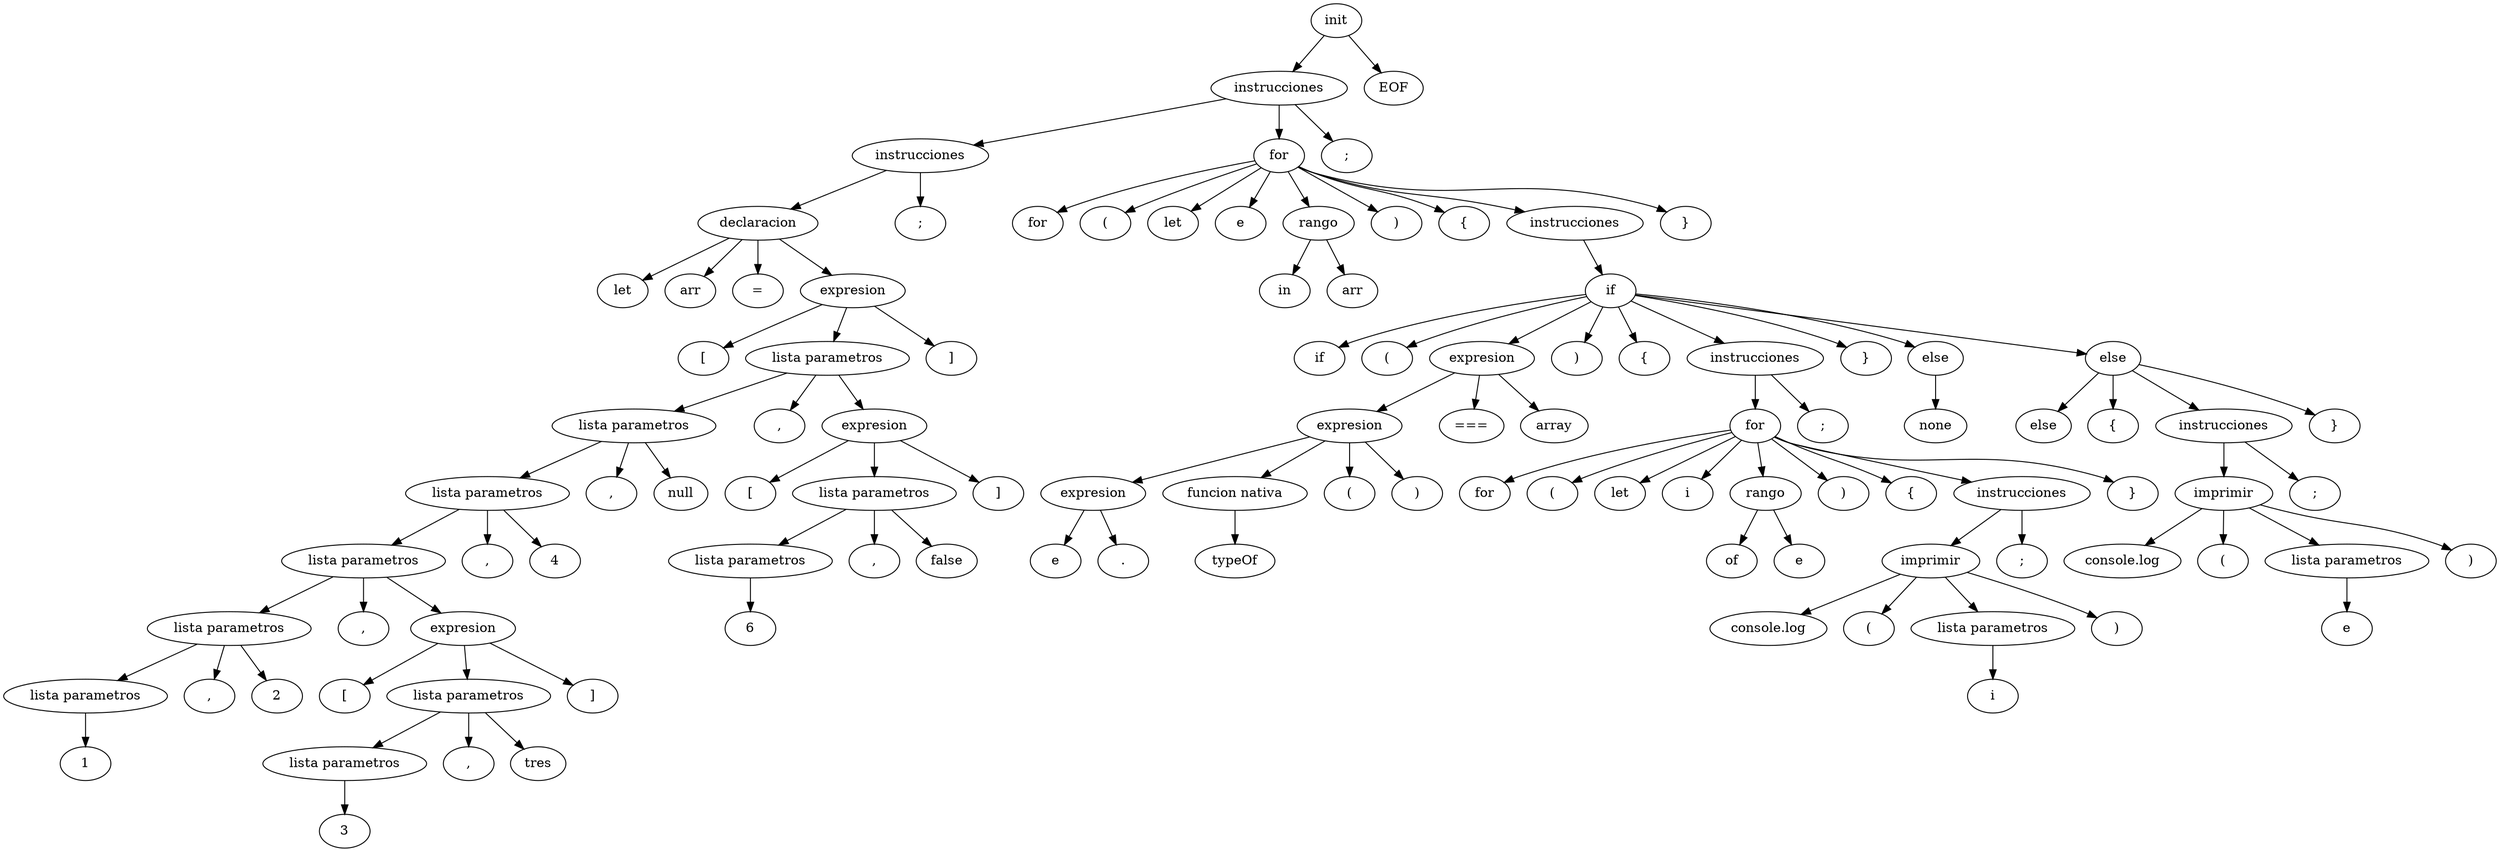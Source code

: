 digraph G {
n0[label="init"];
n1[label="instrucciones"];
n0->n1
n2[label="instrucciones"];
n1->n2
n3[label="declaracion"];
n2->n3
n4[label="let"];
n3->n4
n5[label="arr"];
n3->n5
n6[label="="];
n3->n6
n7[label="expresion"];
n3->n7
n8[label="["];
n7->n8
n9[label="lista parametros"];
n7->n9
n10[label="lista parametros"];
n9->n10
n11[label="lista parametros"];
n10->n11
n12[label="lista parametros"];
n11->n12
n13[label="lista parametros"];
n12->n13
n14[label="lista parametros"];
n13->n14
n15[label="1"];
n14->n15
n16[label=","];
n13->n16
n17[label="2"];
n13->n17
n18[label=","];
n12->n18
n19[label="expresion"];
n12->n19
n20[label="["];
n19->n20
n21[label="lista parametros"];
n19->n21
n22[label="lista parametros"];
n21->n22
n23[label="3"];
n22->n23
n24[label=","];
n21->n24
n25[label="tres"];
n21->n25
n26[label="]"];
n19->n26
n27[label=","];
n11->n27
n28[label="4"];
n11->n28
n29[label=","];
n10->n29
n30[label="null"];
n10->n30
n31[label=","];
n9->n31
n32[label="expresion"];
n9->n32
n33[label="["];
n32->n33
n34[label="lista parametros"];
n32->n34
n35[label="lista parametros"];
n34->n35
n36[label="6"];
n35->n36
n37[label=","];
n34->n37
n38[label="false"];
n34->n38
n39[label="]"];
n32->n39
n40[label="]"];
n7->n40
n41[label=";"];
n2->n41
n42[label="for"];
n1->n42
n43[label="for"];
n42->n43
n44[label="("];
n42->n44
n45[label="let"];
n42->n45
n46[label="e"];
n42->n46
n47[label="rango"];
n42->n47
n48[label="in"];
n47->n48
n49[label="arr"];
n47->n49
n50[label=")"];
n42->n50
n51[label="{"];
n42->n51
n52[label="instrucciones"];
n42->n52
n53[label="if"];
n52->n53
n54[label="if"];
n53->n54
n55[label="("];
n53->n55
n56[label="expresion"];
n53->n56
n57[label="expresion"];
n56->n57
n58[label="expresion"];
n57->n58
n59[label="e"];
n58->n59
n60[label="."];
n58->n60
n61[label="funcion nativa"];
n57->n61
n62[label="typeOf"];
n61->n62
n63[label="("];
n57->n63
n64[label=")"];
n57->n64
n65[label="==="];
n56->n65
n66[label="array"];
n56->n66
n67[label=")"];
n53->n67
n68[label="{"];
n53->n68
n69[label="instrucciones"];
n53->n69
n70[label="for"];
n69->n70
n71[label="for"];
n70->n71
n72[label="("];
n70->n72
n73[label="let"];
n70->n73
n74[label="i"];
n70->n74
n75[label="rango"];
n70->n75
n76[label="of"];
n75->n76
n77[label="e"];
n75->n77
n78[label=")"];
n70->n78
n79[label="{"];
n70->n79
n80[label="instrucciones"];
n70->n80
n81[label="imprimir"];
n80->n81
n82[label="console.log"];
n81->n82
n83[label="("];
n81->n83
n84[label="lista parametros"];
n81->n84
n85[label="i"];
n84->n85
n86[label=")"];
n81->n86
n87[label=";"];
n80->n87
n88[label="}"];
n70->n88
n89[label=";"];
n69->n89
n90[label="}"];
n53->n90
n91[label="else"];
n53->n91
n92[label="none"];
n91->n92
n93[label="else"];
n53->n93
n94[label="else"];
n93->n94
n95[label="{"];
n93->n95
n96[label="instrucciones"];
n93->n96
n97[label="imprimir"];
n96->n97
n98[label="console.log"];
n97->n98
n99[label="("];
n97->n99
n100[label="lista parametros"];
n97->n100
n101[label="e"];
n100->n101
n102[label=")"];
n97->n102
n103[label=";"];
n96->n103
n104[label="}"];
n93->n104
n105[label="}"];
n42->n105
n106[label=";"];
n1->n106
n107[label="EOF"];
n0->n107
}